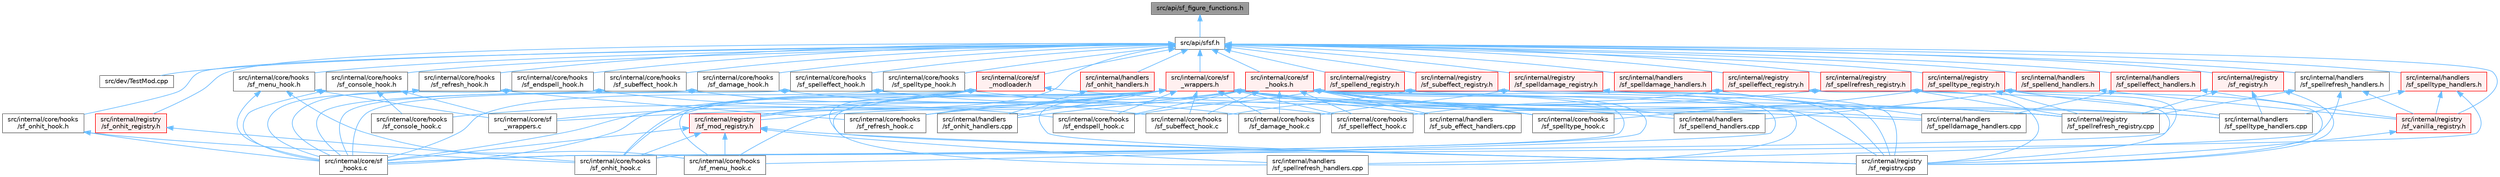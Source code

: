 digraph "src/api/sf_figure_functions.h"
{
 // LATEX_PDF_SIZE
  bgcolor="transparent";
  edge [fontname=Helvetica,fontsize=10,labelfontname=Helvetica,labelfontsize=10];
  node [fontname=Helvetica,fontsize=10,shape=box,height=0.2,width=0.4];
  Node1 [id="Node000001",label="src/api/sf_figure_functions.h",height=0.2,width=0.4,color="gray40", fillcolor="grey60", style="filled", fontcolor="black",tooltip=" "];
  Node1 -> Node2 [id="edge1_Node000001_Node000002",dir="back",color="steelblue1",style="solid",tooltip=" "];
  Node2 [id="Node000002",label="src/api/sfsf.h",height=0.2,width=0.4,color="grey40", fillcolor="white", style="filled",URL="$sfsf_8h.html",tooltip=" "];
  Node2 -> Node3 [id="edge2_Node000002_Node000003",dir="back",color="steelblue1",style="solid",tooltip=" "];
  Node3 [id="Node000003",label="src/dev/TestMod.cpp",height=0.2,width=0.4,color="grey40", fillcolor="white", style="filled",URL="$_test_mod_8cpp.html",tooltip=" "];
  Node2 -> Node4 [id="edge3_Node000002_Node000004",dir="back",color="steelblue1",style="solid",tooltip=" "];
  Node4 [id="Node000004",label="src/internal/core/hooks\l/sf_console_hook.h",height=0.2,width=0.4,color="grey40", fillcolor="white", style="filled",URL="$sf__console__hook_8h.html",tooltip=" "];
  Node4 -> Node5 [id="edge4_Node000004_Node000005",dir="back",color="steelblue1",style="solid",tooltip=" "];
  Node5 [id="Node000005",label="src/internal/core/hooks\l/sf_console_hook.c",height=0.2,width=0.4,color="grey40", fillcolor="white", style="filled",URL="$sf__console__hook_8c.html",tooltip=" "];
  Node4 -> Node6 [id="edge5_Node000004_Node000006",dir="back",color="steelblue1",style="solid",tooltip=" "];
  Node6 [id="Node000006",label="src/internal/core/sf\l_hooks.c",height=0.2,width=0.4,color="grey40", fillcolor="white", style="filled",URL="$sf__hooks_8c.html",tooltip=" "];
  Node4 -> Node7 [id="edge6_Node000004_Node000007",dir="back",color="steelblue1",style="solid",tooltip=" "];
  Node7 [id="Node000007",label="src/internal/core/sf\l_wrappers.c",height=0.2,width=0.4,color="grey40", fillcolor="white", style="filled",URL="$sf__wrappers_8c.html",tooltip=" "];
  Node2 -> Node8 [id="edge7_Node000002_Node000008",dir="back",color="steelblue1",style="solid",tooltip=" "];
  Node8 [id="Node000008",label="src/internal/core/hooks\l/sf_damage_hook.h",height=0.2,width=0.4,color="grey40", fillcolor="white", style="filled",URL="$sf__damage__hook_8h.html",tooltip=" "];
  Node8 -> Node9 [id="edge8_Node000008_Node000009",dir="back",color="steelblue1",style="solid",tooltip=" "];
  Node9 [id="Node000009",label="src/internal/core/hooks\l/sf_damage_hook.c",height=0.2,width=0.4,color="grey40", fillcolor="white", style="filled",URL="$sf__damage__hook_8c.html",tooltip=" "];
  Node8 -> Node6 [id="edge9_Node000008_Node000006",dir="back",color="steelblue1",style="solid",tooltip=" "];
  Node2 -> Node10 [id="edge10_Node000002_Node000010",dir="back",color="steelblue1",style="solid",tooltip=" "];
  Node10 [id="Node000010",label="src/internal/core/hooks\l/sf_endspell_hook.h",height=0.2,width=0.4,color="grey40", fillcolor="white", style="filled",URL="$sf__endspell__hook_8h.html",tooltip=" "];
  Node10 -> Node11 [id="edge11_Node000010_Node000011",dir="back",color="steelblue1",style="solid",tooltip=" "];
  Node11 [id="Node000011",label="src/internal/core/hooks\l/sf_endspell_hook.c",height=0.2,width=0.4,color="grey40", fillcolor="white", style="filled",URL="$sf__endspell__hook_8c.html",tooltip=" "];
  Node10 -> Node6 [id="edge12_Node000010_Node000006",dir="back",color="steelblue1",style="solid",tooltip=" "];
  Node2 -> Node12 [id="edge13_Node000002_Node000012",dir="back",color="steelblue1",style="solid",tooltip=" "];
  Node12 [id="Node000012",label="src/internal/core/hooks\l/sf_menu_hook.h",height=0.2,width=0.4,color="grey40", fillcolor="white", style="filled",URL="$sf__menu__hook_8h.html",tooltip=" "];
  Node12 -> Node13 [id="edge14_Node000012_Node000013",dir="back",color="steelblue1",style="solid",tooltip=" "];
  Node13 [id="Node000013",label="src/internal/core/hooks\l/sf_menu_hook.c",height=0.2,width=0.4,color="grey40", fillcolor="white", style="filled",URL="$sf__menu__hook_8c.html",tooltip=" "];
  Node12 -> Node6 [id="edge15_Node000012_Node000006",dir="back",color="steelblue1",style="solid",tooltip=" "];
  Node12 -> Node7 [id="edge16_Node000012_Node000007",dir="back",color="steelblue1",style="solid",tooltip=" "];
  Node2 -> Node14 [id="edge17_Node000002_Node000014",dir="back",color="steelblue1",style="solid",tooltip=" "];
  Node14 [id="Node000014",label="src/internal/core/hooks\l/sf_onhit_hook.h",height=0.2,width=0.4,color="grey40", fillcolor="white", style="filled",URL="$sf__onhit__hook_8h.html",tooltip=" "];
  Node14 -> Node15 [id="edge18_Node000014_Node000015",dir="back",color="steelblue1",style="solid",tooltip=" "];
  Node15 [id="Node000015",label="src/internal/core/hooks\l/sf_onhit_hook.c",height=0.2,width=0.4,color="grey40", fillcolor="white", style="filled",URL="$sf__onhit__hook_8c.html",tooltip=" "];
  Node14 -> Node6 [id="edge19_Node000014_Node000006",dir="back",color="steelblue1",style="solid",tooltip=" "];
  Node2 -> Node16 [id="edge20_Node000002_Node000016",dir="back",color="steelblue1",style="solid",tooltip=" "];
  Node16 [id="Node000016",label="src/internal/core/hooks\l/sf_refresh_hook.h",height=0.2,width=0.4,color="grey40", fillcolor="white", style="filled",URL="$sf__refresh__hook_8h.html",tooltip=" "];
  Node16 -> Node17 [id="edge21_Node000016_Node000017",dir="back",color="steelblue1",style="solid",tooltip=" "];
  Node17 [id="Node000017",label="src/internal/core/hooks\l/sf_refresh_hook.c",height=0.2,width=0.4,color="grey40", fillcolor="white", style="filled",URL="$sf__refresh__hook_8c.html",tooltip=" "];
  Node16 -> Node6 [id="edge22_Node000016_Node000006",dir="back",color="steelblue1",style="solid",tooltip=" "];
  Node2 -> Node18 [id="edge23_Node000002_Node000018",dir="back",color="steelblue1",style="solid",tooltip=" "];
  Node18 [id="Node000018",label="src/internal/core/hooks\l/sf_spelleffect_hook.h",height=0.2,width=0.4,color="grey40", fillcolor="white", style="filled",URL="$sf__spelleffect__hook_8h.html",tooltip=" "];
  Node18 -> Node19 [id="edge24_Node000018_Node000019",dir="back",color="steelblue1",style="solid",tooltip=" "];
  Node19 [id="Node000019",label="src/internal/core/hooks\l/sf_spelleffect_hook.c",height=0.2,width=0.4,color="grey40", fillcolor="white", style="filled",URL="$sf__spelleffect__hook_8c.html",tooltip=" "];
  Node18 -> Node6 [id="edge25_Node000018_Node000006",dir="back",color="steelblue1",style="solid",tooltip=" "];
  Node2 -> Node20 [id="edge26_Node000002_Node000020",dir="back",color="steelblue1",style="solid",tooltip=" "];
  Node20 [id="Node000020",label="src/internal/core/hooks\l/sf_spelltype_hook.h",height=0.2,width=0.4,color="grey40", fillcolor="white", style="filled",URL="$sf__spelltype__hook_8h.html",tooltip=" "];
  Node20 -> Node21 [id="edge27_Node000020_Node000021",dir="back",color="steelblue1",style="solid",tooltip=" "];
  Node21 [id="Node000021",label="src/internal/core/hooks\l/sf_spelltype_hook.c",height=0.2,width=0.4,color="grey40", fillcolor="white", style="filled",URL="$sf__spelltype__hook_8c.html",tooltip=" "];
  Node20 -> Node6 [id="edge28_Node000020_Node000006",dir="back",color="steelblue1",style="solid",tooltip=" "];
  Node2 -> Node22 [id="edge29_Node000002_Node000022",dir="back",color="steelblue1",style="solid",tooltip=" "];
  Node22 [id="Node000022",label="src/internal/core/hooks\l/sf_subeffect_hook.h",height=0.2,width=0.4,color="grey40", fillcolor="white", style="filled",URL="$sf__subeffect__hook_8h.html",tooltip=" "];
  Node22 -> Node23 [id="edge30_Node000022_Node000023",dir="back",color="steelblue1",style="solid",tooltip=" "];
  Node23 [id="Node000023",label="src/internal/core/hooks\l/sf_subeffect_hook.c",height=0.2,width=0.4,color="grey40", fillcolor="white", style="filled",URL="$sf__subeffect__hook_8c.html",tooltip=" "];
  Node22 -> Node6 [id="edge31_Node000022_Node000006",dir="back",color="steelblue1",style="solid",tooltip=" "];
  Node2 -> Node24 [id="edge32_Node000002_Node000024",dir="back",color="steelblue1",style="solid",tooltip=" "];
  Node24 [id="Node000024",label="src/internal/core/sf\l_hooks.h",height=0.2,width=0.4,color="red", fillcolor="#FFF0F0", style="filled",URL="$sf__hooks_8h.html",tooltip=" "];
  Node24 -> Node9 [id="edge33_Node000024_Node000009",dir="back",color="steelblue1",style="solid",tooltip=" "];
  Node24 -> Node11 [id="edge34_Node000024_Node000011",dir="back",color="steelblue1",style="solid",tooltip=" "];
  Node24 -> Node13 [id="edge35_Node000024_Node000013",dir="back",color="steelblue1",style="solid",tooltip=" "];
  Node24 -> Node15 [id="edge36_Node000024_Node000015",dir="back",color="steelblue1",style="solid",tooltip=" "];
  Node24 -> Node19 [id="edge37_Node000024_Node000019",dir="back",color="steelblue1",style="solid",tooltip=" "];
  Node24 -> Node21 [id="edge38_Node000024_Node000021",dir="back",color="steelblue1",style="solid",tooltip=" "];
  Node24 -> Node23 [id="edge39_Node000024_Node000023",dir="back",color="steelblue1",style="solid",tooltip=" "];
  Node24 -> Node6 [id="edge40_Node000024_Node000006",dir="back",color="steelblue1",style="solid",tooltip=" "];
  Node24 -> Node7 [id="edge41_Node000024_Node000007",dir="back",color="steelblue1",style="solid",tooltip=" "];
  Node24 -> Node25 [id="edge42_Node000024_Node000025",dir="back",color="steelblue1",style="solid",tooltip=" "];
  Node25 [id="Node000025",label="src/internal/handlers\l/sf_onhit_handlers.cpp",height=0.2,width=0.4,color="grey40", fillcolor="white", style="filled",URL="$sf__onhit__handlers_8cpp.html",tooltip=" "];
  Node24 -> Node26 [id="edge43_Node000024_Node000026",dir="back",color="steelblue1",style="solid",tooltip=" "];
  Node26 [id="Node000026",label="src/internal/handlers\l/sf_spelldamage_handlers.cpp",height=0.2,width=0.4,color="grey40", fillcolor="white", style="filled",URL="$sf__spelldamage__handlers_8cpp.html",tooltip=" "];
  Node24 -> Node27 [id="edge44_Node000024_Node000027",dir="back",color="steelblue1",style="solid",tooltip=" "];
  Node27 [id="Node000027",label="src/internal/handlers\l/sf_spellend_handlers.cpp",height=0.2,width=0.4,color="grey40", fillcolor="white", style="filled",URL="$sf__spellend__handlers_8cpp.html",tooltip=" "];
  Node24 -> Node28 [id="edge45_Node000024_Node000028",dir="back",color="steelblue1",style="solid",tooltip=" "];
  Node28 [id="Node000028",label="src/internal/handlers\l/sf_spellrefresh_handlers.cpp",height=0.2,width=0.4,color="grey40", fillcolor="white", style="filled",URL="$sf__spellrefresh__handlers_8cpp.html",tooltip=" "];
  Node24 -> Node29 [id="edge46_Node000024_Node000029",dir="back",color="steelblue1",style="solid",tooltip=" "];
  Node29 [id="Node000029",label="src/internal/handlers\l/sf_spelltype_handlers.cpp",height=0.2,width=0.4,color="grey40", fillcolor="white", style="filled",URL="$sf__spelltype__handlers_8cpp.html",tooltip=" "];
  Node24 -> Node30 [id="edge47_Node000024_Node000030",dir="back",color="steelblue1",style="solid",tooltip=" "];
  Node30 [id="Node000030",label="src/internal/handlers\l/sf_sub_effect_handlers.cpp",height=0.2,width=0.4,color="grey40", fillcolor="white", style="filled",URL="$sf__sub__effect__handlers_8cpp.html",tooltip=" "];
  Node24 -> Node31 [id="edge48_Node000024_Node000031",dir="back",color="steelblue1",style="solid",tooltip=" "];
  Node31 [id="Node000031",label="src/internal/registry\l/sf_mod_registry.h",height=0.2,width=0.4,color="red", fillcolor="#FFF0F0", style="filled",URL="$sf__mod__registry_8h.html",tooltip=" "];
  Node31 -> Node13 [id="edge49_Node000031_Node000013",dir="back",color="steelblue1",style="solid",tooltip=" "];
  Node31 -> Node15 [id="edge50_Node000031_Node000015",dir="back",color="steelblue1",style="solid",tooltip=" "];
  Node31 -> Node6 [id="edge51_Node000031_Node000006",dir="back",color="steelblue1",style="solid",tooltip=" "];
  Node31 -> Node28 [id="edge52_Node000031_Node000028",dir="back",color="steelblue1",style="solid",tooltip=" "];
  Node31 -> Node33 [id="edge53_Node000031_Node000033",dir="back",color="steelblue1",style="solid",tooltip=" "];
  Node33 [id="Node000033",label="src/internal/registry\l/sf_registry.cpp",height=0.2,width=0.4,color="grey40", fillcolor="white", style="filled",URL="$sf__registry_8cpp.html",tooltip=" "];
  Node24 -> Node33 [id="edge54_Node000024_Node000033",dir="back",color="steelblue1",style="solid",tooltip=" "];
  Node24 -> Node34 [id="edge55_Node000024_Node000034",dir="back",color="steelblue1",style="solid",tooltip=" "];
  Node34 [id="Node000034",label="src/internal/registry\l/sf_spellrefresh_registry.cpp",height=0.2,width=0.4,color="grey40", fillcolor="white", style="filled",URL="$sf__spellrefresh__registry_8cpp.html",tooltip=" "];
  Node2 -> Node39 [id="edge56_Node000002_Node000039",dir="back",color="steelblue1",style="solid",tooltip=" "];
  Node39 [id="Node000039",label="src/internal/core/sf\l_modloader.h",height=0.2,width=0.4,color="red", fillcolor="#FFF0F0", style="filled",URL="$sf__modloader_8h.html",tooltip=" "];
  Node39 -> Node13 [id="edge57_Node000039_Node000013",dir="back",color="steelblue1",style="solid",tooltip=" "];
  Node39 -> Node15 [id="edge58_Node000039_Node000015",dir="back",color="steelblue1",style="solid",tooltip=" "];
  Node39 -> Node6 [id="edge59_Node000039_Node000006",dir="back",color="steelblue1",style="solid",tooltip=" "];
  Node39 -> Node31 [id="edge60_Node000039_Node000031",dir="back",color="steelblue1",style="solid",tooltip=" "];
  Node39 -> Node33 [id="edge61_Node000039_Node000033",dir="back",color="steelblue1",style="solid",tooltip=" "];
  Node39 -> Node34 [id="edge62_Node000039_Node000034",dir="back",color="steelblue1",style="solid",tooltip=" "];
  Node2 -> Node45 [id="edge63_Node000002_Node000045",dir="back",color="steelblue1",style="solid",tooltip=" "];
  Node45 [id="Node000045",label="src/internal/core/sf\l_wrappers.h",height=0.2,width=0.4,color="red", fillcolor="#FFF0F0", style="filled",URL="$sf__wrappers_8h.html",tooltip=" "];
  Node45 -> Node5 [id="edge64_Node000045_Node000005",dir="back",color="steelblue1",style="solid",tooltip=" "];
  Node45 -> Node9 [id="edge65_Node000045_Node000009",dir="back",color="steelblue1",style="solid",tooltip=" "];
  Node45 -> Node11 [id="edge66_Node000045_Node000011",dir="back",color="steelblue1",style="solid",tooltip=" "];
  Node45 -> Node13 [id="edge67_Node000045_Node000013",dir="back",color="steelblue1",style="solid",tooltip=" "];
  Node45 -> Node15 [id="edge68_Node000045_Node000015",dir="back",color="steelblue1",style="solid",tooltip=" "];
  Node45 -> Node17 [id="edge69_Node000045_Node000017",dir="back",color="steelblue1",style="solid",tooltip=" "];
  Node45 -> Node19 [id="edge70_Node000045_Node000019",dir="back",color="steelblue1",style="solid",tooltip=" "];
  Node45 -> Node21 [id="edge71_Node000045_Node000021",dir="back",color="steelblue1",style="solid",tooltip=" "];
  Node45 -> Node23 [id="edge72_Node000045_Node000023",dir="back",color="steelblue1",style="solid",tooltip=" "];
  Node45 -> Node6 [id="edge73_Node000045_Node000006",dir="back",color="steelblue1",style="solid",tooltip=" "];
  Node45 -> Node7 [id="edge74_Node000045_Node000007",dir="back",color="steelblue1",style="solid",tooltip=" "];
  Node45 -> Node25 [id="edge75_Node000045_Node000025",dir="back",color="steelblue1",style="solid",tooltip=" "];
  Node45 -> Node26 [id="edge76_Node000045_Node000026",dir="back",color="steelblue1",style="solid",tooltip=" "];
  Node45 -> Node27 [id="edge77_Node000045_Node000027",dir="back",color="steelblue1",style="solid",tooltip=" "];
  Node45 -> Node28 [id="edge78_Node000045_Node000028",dir="back",color="steelblue1",style="solid",tooltip=" "];
  Node45 -> Node29 [id="edge79_Node000045_Node000029",dir="back",color="steelblue1",style="solid",tooltip=" "];
  Node45 -> Node30 [id="edge80_Node000045_Node000030",dir="back",color="steelblue1",style="solid",tooltip=" "];
  Node45 -> Node31 [id="edge81_Node000045_Node000031",dir="back",color="steelblue1",style="solid",tooltip=" "];
  Node45 -> Node33 [id="edge82_Node000045_Node000033",dir="back",color="steelblue1",style="solid",tooltip=" "];
  Node45 -> Node34 [id="edge83_Node000045_Node000034",dir="back",color="steelblue1",style="solid",tooltip=" "];
  Node2 -> Node47 [id="edge84_Node000002_Node000047",dir="back",color="steelblue1",style="solid",tooltip=" "];
  Node47 [id="Node000047",label="src/internal/handlers\l/sf_onhit_handlers.h",height=0.2,width=0.4,color="red", fillcolor="#FFF0F0", style="filled",URL="$sf__onhit__handlers_8h.html",tooltip=" "];
  Node47 -> Node25 [id="edge85_Node000047_Node000025",dir="back",color="steelblue1",style="solid",tooltip=" "];
  Node2 -> Node48 [id="edge86_Node000002_Node000048",dir="back",color="steelblue1",style="solid",tooltip=" "];
  Node48 [id="Node000048",label="src/internal/handlers\l/sf_spelldamage_handlers.h",height=0.2,width=0.4,color="red", fillcolor="#FFF0F0", style="filled",URL="$sf__spelldamage__handlers_8h.html",tooltip=" "];
  Node48 -> Node26 [id="edge87_Node000048_Node000026",dir="back",color="steelblue1",style="solid",tooltip=" "];
  Node2 -> Node49 [id="edge88_Node000002_Node000049",dir="back",color="steelblue1",style="solid",tooltip=" "];
  Node49 [id="Node000049",label="src/internal/handlers\l/sf_spelleffect_handlers.h",height=0.2,width=0.4,color="red", fillcolor="#FFF0F0", style="filled",URL="$sf__spelleffect__handlers_8h.html",tooltip=" "];
  Node49 -> Node26 [id="edge89_Node000049_Node000026",dir="back",color="steelblue1",style="solid",tooltip=" "];
  Node49 -> Node50 [id="edge90_Node000049_Node000050",dir="back",color="steelblue1",style="solid",tooltip=" "];
  Node50 [id="Node000050",label="src/internal/registry\l/sf_vanilla_registry.h",height=0.2,width=0.4,color="red", fillcolor="#FFF0F0", style="filled",URL="$sf__vanilla__registry_8h.html",tooltip=" "];
  Node50 -> Node33 [id="edge91_Node000050_Node000033",dir="back",color="steelblue1",style="solid",tooltip=" "];
  Node2 -> Node51 [id="edge92_Node000002_Node000051",dir="back",color="steelblue1",style="solid",tooltip=" "];
  Node51 [id="Node000051",label="src/internal/handlers\l/sf_spellend_handlers.h",height=0.2,width=0.4,color="red", fillcolor="#FFF0F0", style="filled",URL="$sf__spellend__handlers_8h.html",tooltip=" "];
  Node51 -> Node27 [id="edge93_Node000051_Node000027",dir="back",color="steelblue1",style="solid",tooltip=" "];
  Node51 -> Node50 [id="edge94_Node000051_Node000050",dir="back",color="steelblue1",style="solid",tooltip=" "];
  Node2 -> Node52 [id="edge95_Node000002_Node000052",dir="back",color="steelblue1",style="solid",tooltip=" "];
  Node52 [id="Node000052",label="src/internal/handlers\l/sf_spellrefresh_handlers.h",height=0.2,width=0.4,color="grey40", fillcolor="white", style="filled",URL="$sf__spellrefresh__handlers_8h.html",tooltip=" "];
  Node52 -> Node28 [id="edge96_Node000052_Node000028",dir="back",color="steelblue1",style="solid",tooltip=" "];
  Node52 -> Node34 [id="edge97_Node000052_Node000034",dir="back",color="steelblue1",style="solid",tooltip=" "];
  Node52 -> Node50 [id="edge98_Node000052_Node000050",dir="back",color="steelblue1",style="solid",tooltip=" "];
  Node2 -> Node53 [id="edge99_Node000002_Node000053",dir="back",color="steelblue1",style="solid",tooltip=" "];
  Node53 [id="Node000053",label="src/internal/handlers\l/sf_spelltype_handlers.h",height=0.2,width=0.4,color="red", fillcolor="#FFF0F0", style="filled",URL="$sf__spelltype__handlers_8h.html",tooltip=" "];
  Node53 -> Node6 [id="edge100_Node000053_Node000006",dir="back",color="steelblue1",style="solid",tooltip=" "];
  Node53 -> Node29 [id="edge101_Node000053_Node000029",dir="back",color="steelblue1",style="solid",tooltip=" "];
  Node53 -> Node50 [id="edge102_Node000053_Node000050",dir="back",color="steelblue1",style="solid",tooltip=" "];
  Node2 -> Node31 [id="edge103_Node000002_Node000031",dir="back",color="steelblue1",style="solid",tooltip=" "];
  Node2 -> Node54 [id="edge104_Node000002_Node000054",dir="back",color="steelblue1",style="solid",tooltip=" "];
  Node54 [id="Node000054",label="src/internal/registry\l/sf_onhit_registry.h",height=0.2,width=0.4,color="red", fillcolor="#FFF0F0", style="filled",URL="$sf__onhit__registry_8h.html",tooltip=" "];
  Node54 -> Node15 [id="edge105_Node000054_Node000015",dir="back",color="steelblue1",style="solid",tooltip=" "];
  Node2 -> Node55 [id="edge106_Node000002_Node000055",dir="back",color="steelblue1",style="solid",tooltip=" "];
  Node55 [id="Node000055",label="src/internal/registry\l/sf_registry.h",height=0.2,width=0.4,color="red", fillcolor="#FFF0F0", style="filled",URL="$sf__registry_8h.html",tooltip=" "];
  Node55 -> Node29 [id="edge107_Node000055_Node000029",dir="back",color="steelblue1",style="solid",tooltip=" "];
  Node55 -> Node33 [id="edge108_Node000055_Node000033",dir="back",color="steelblue1",style="solid",tooltip=" "];
  Node55 -> Node34 [id="edge109_Node000055_Node000034",dir="back",color="steelblue1",style="solid",tooltip=" "];
  Node2 -> Node56 [id="edge110_Node000002_Node000056",dir="back",color="steelblue1",style="solid",tooltip=" "];
  Node56 [id="Node000056",label="src/internal/registry\l/sf_spelldamage_registry.h",height=0.2,width=0.4,color="red", fillcolor="#FFF0F0", style="filled",URL="$sf__spelldamage__registry_8h.html",tooltip=" "];
  Node56 -> Node9 [id="edge111_Node000056_Node000009",dir="back",color="steelblue1",style="solid",tooltip=" "];
  Node56 -> Node33 [id="edge112_Node000056_Node000033",dir="back",color="steelblue1",style="solid",tooltip=" "];
  Node2 -> Node57 [id="edge113_Node000002_Node000057",dir="back",color="steelblue1",style="solid",tooltip=" "];
  Node57 [id="Node000057",label="src/internal/registry\l/sf_spelleffect_registry.h",height=0.2,width=0.4,color="red", fillcolor="#FFF0F0", style="filled",URL="$sf__spelleffect__registry_8h.html",tooltip=" "];
  Node57 -> Node19 [id="edge114_Node000057_Node000019",dir="back",color="steelblue1",style="solid",tooltip=" "];
  Node57 -> Node33 [id="edge115_Node000057_Node000033",dir="back",color="steelblue1",style="solid",tooltip=" "];
  Node2 -> Node58 [id="edge116_Node000002_Node000058",dir="back",color="steelblue1",style="solid",tooltip=" "];
  Node58 [id="Node000058",label="src/internal/registry\l/sf_spellend_registry.h",height=0.2,width=0.4,color="red", fillcolor="#FFF0F0", style="filled",URL="$sf__spellend__registry_8h.html",tooltip=" "];
  Node58 -> Node11 [id="edge117_Node000058_Node000011",dir="back",color="steelblue1",style="solid",tooltip=" "];
  Node58 -> Node33 [id="edge118_Node000058_Node000033",dir="back",color="steelblue1",style="solid",tooltip=" "];
  Node2 -> Node59 [id="edge119_Node000002_Node000059",dir="back",color="steelblue1",style="solid",tooltip=" "];
  Node59 [id="Node000059",label="src/internal/registry\l/sf_spellrefresh_registry.h",height=0.2,width=0.4,color="red", fillcolor="#FFF0F0", style="filled",URL="$sf__spellrefresh__registry_8h.html",tooltip=" "];
  Node59 -> Node17 [id="edge120_Node000059_Node000017",dir="back",color="steelblue1",style="solid",tooltip=" "];
  Node59 -> Node33 [id="edge121_Node000059_Node000033",dir="back",color="steelblue1",style="solid",tooltip=" "];
  Node59 -> Node34 [id="edge122_Node000059_Node000034",dir="back",color="steelblue1",style="solid",tooltip=" "];
  Node2 -> Node60 [id="edge123_Node000002_Node000060",dir="back",color="steelblue1",style="solid",tooltip=" "];
  Node60 [id="Node000060",label="src/internal/registry\l/sf_spelltype_registry.h",height=0.2,width=0.4,color="red", fillcolor="#FFF0F0", style="filled",URL="$sf__spelltype__registry_8h.html",tooltip=" "];
  Node60 -> Node21 [id="edge124_Node000060_Node000021",dir="back",color="steelblue1",style="solid",tooltip=" "];
  Node60 -> Node6 [id="edge125_Node000060_Node000006",dir="back",color="steelblue1",style="solid",tooltip=" "];
  Node60 -> Node29 [id="edge126_Node000060_Node000029",dir="back",color="steelblue1",style="solid",tooltip=" "];
  Node60 -> Node33 [id="edge127_Node000060_Node000033",dir="back",color="steelblue1",style="solid",tooltip=" "];
  Node60 -> Node34 [id="edge128_Node000060_Node000034",dir="back",color="steelblue1",style="solid",tooltip=" "];
  Node2 -> Node61 [id="edge129_Node000002_Node000061",dir="back",color="steelblue1",style="solid",tooltip=" "];
  Node61 [id="Node000061",label="src/internal/registry\l/sf_subeffect_registry.h",height=0.2,width=0.4,color="red", fillcolor="#FFF0F0", style="filled",URL="$sf__subeffect__registry_8h.html",tooltip=" "];
  Node61 -> Node23 [id="edge130_Node000061_Node000023",dir="back",color="steelblue1",style="solid",tooltip=" "];
  Node61 -> Node33 [id="edge131_Node000061_Node000033",dir="back",color="steelblue1",style="solid",tooltip=" "];
  Node2 -> Node50 [id="edge132_Node000002_Node000050",dir="back",color="steelblue1",style="solid",tooltip=" "];
}
